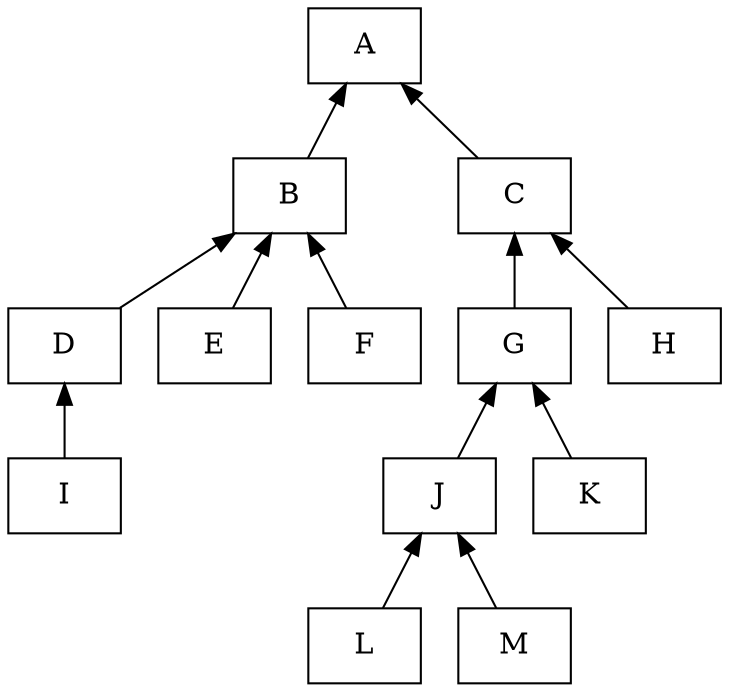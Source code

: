 digraph {
        dir="back";
        node [shape=rect]

        A -> B [dir=back]
        A -> C [dir=back]

        B -> D [dir=back]
        B -> E [dir=back]
        B -> F [dir=back]

        C -> G [dir=back]
        C -> H [dir=back]

        D -> I [dir=back]

        G -> J [dir=back]
        G -> K [dir=back]

        J -> L [dir=back]
        J -> M [dir=back]
}
